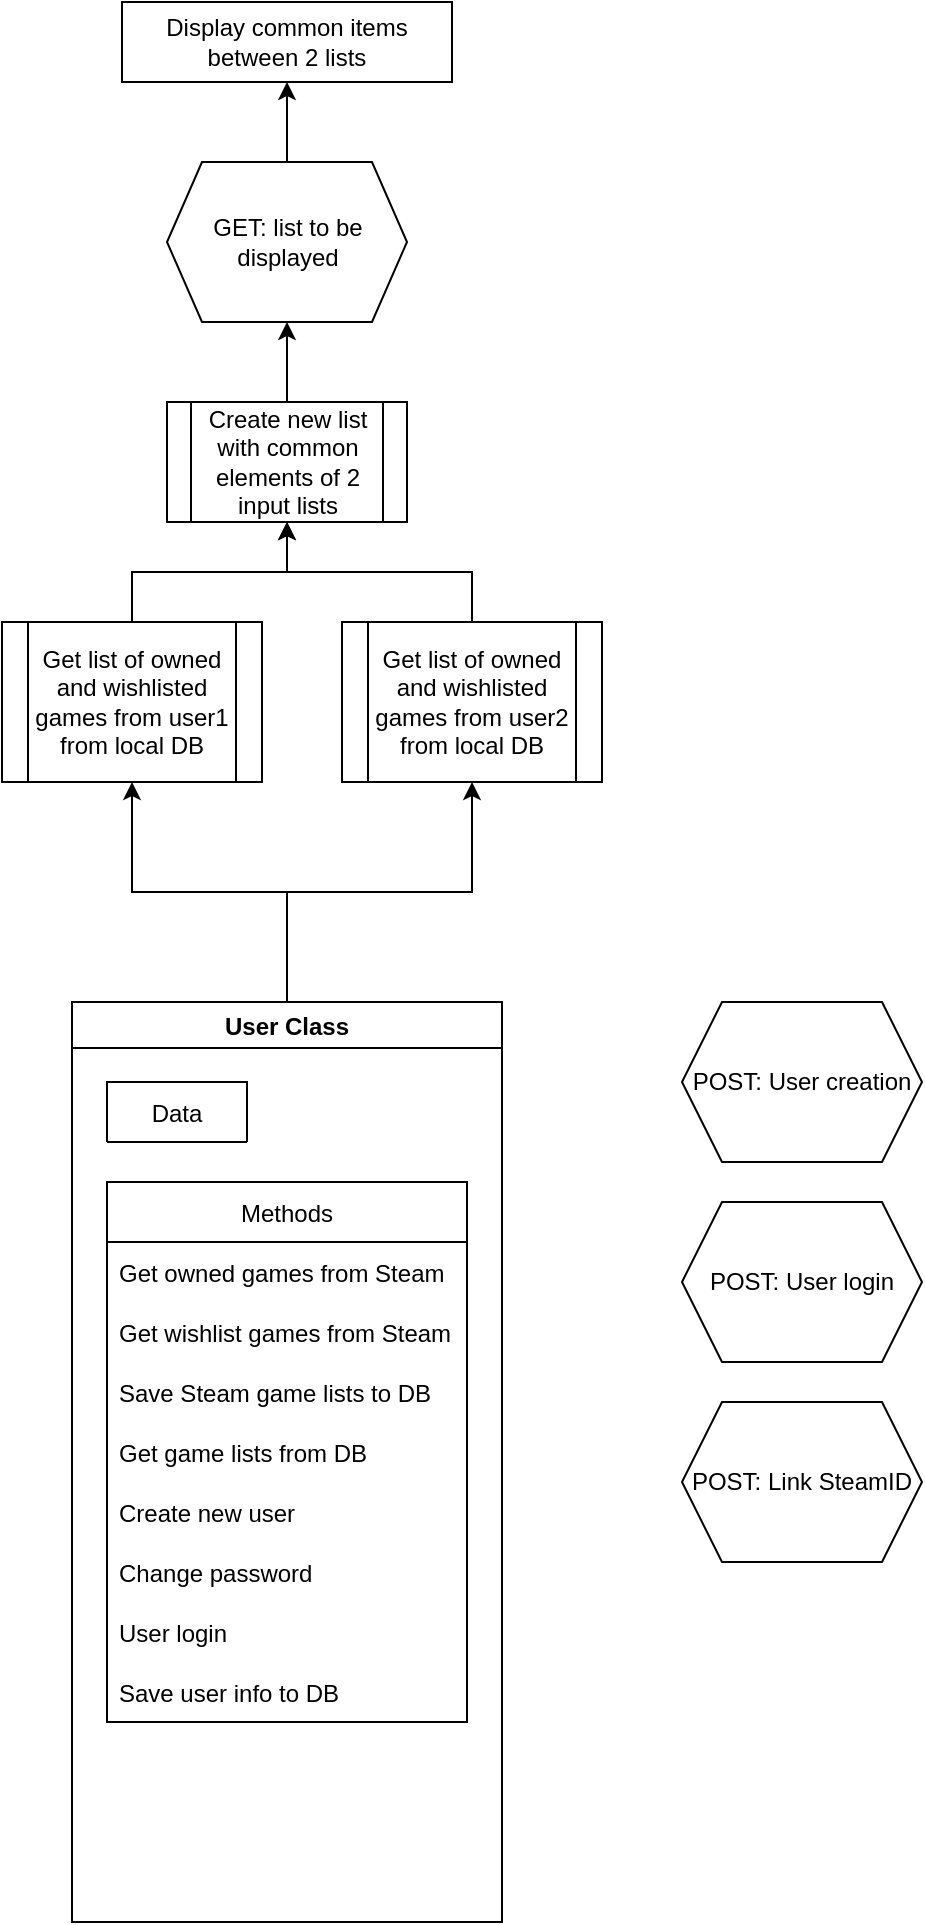 <mxfile version="20.0.4" type="github">
  <diagram id="R2lEEEUBdFMjLlhIrx00" name="Page-1">
    <mxGraphModel dx="1161" dy="683" grid="1" gridSize="10" guides="1" tooltips="1" connect="1" arrows="1" fold="1" page="1" pageScale="1" pageWidth="850" pageHeight="1100" math="0" shadow="0" extFonts="Permanent Marker^https://fonts.googleapis.com/css?family=Permanent+Marker">
      <root>
        <mxCell id="0" />
        <mxCell id="1" parent="0" />
        <mxCell id="OAqiOE6Jfy4MYUeo2c9U-1" value="Display common items between 2 lists" style="rounded=0;whiteSpace=wrap;html=1;" vertex="1" parent="1">
          <mxGeometry x="330" y="30" width="165" height="40" as="geometry" />
        </mxCell>
        <mxCell id="OAqiOE6Jfy4MYUeo2c9U-4" value="GET: list to be displayed" style="shape=hexagon;perimeter=hexagonPerimeter2;whiteSpace=wrap;html=1;fixedSize=1;size=17.5;" vertex="1" parent="1">
          <mxGeometry x="352.5" y="110" width="120" height="80" as="geometry" />
        </mxCell>
        <mxCell id="OAqiOE6Jfy4MYUeo2c9U-5" value="" style="endArrow=classic;html=1;rounded=0;exitX=0.5;exitY=0;exitDx=0;exitDy=0;" edge="1" parent="1" source="OAqiOE6Jfy4MYUeo2c9U-4" target="OAqiOE6Jfy4MYUeo2c9U-1">
          <mxGeometry width="50" height="50" relative="1" as="geometry">
            <mxPoint x="400" y="330" as="sourcePoint" />
            <mxPoint x="450" y="280" as="targetPoint" />
          </mxGeometry>
        </mxCell>
        <mxCell id="OAqiOE6Jfy4MYUeo2c9U-6" value="Create new list with common elements of 2 input lists" style="shape=process;whiteSpace=wrap;html=1;backgroundOutline=1;" vertex="1" parent="1">
          <mxGeometry x="352.5" y="230" width="120" height="60" as="geometry" />
        </mxCell>
        <mxCell id="OAqiOE6Jfy4MYUeo2c9U-7" value="" style="endArrow=classic;html=1;rounded=0;entryX=0.5;entryY=1;entryDx=0;entryDy=0;exitX=0.5;exitY=0;exitDx=0;exitDy=0;" edge="1" parent="1" source="OAqiOE6Jfy4MYUeo2c9U-6" target="OAqiOE6Jfy4MYUeo2c9U-4">
          <mxGeometry width="50" height="50" relative="1" as="geometry">
            <mxPoint x="400" y="310" as="sourcePoint" />
            <mxPoint x="450" y="260" as="targetPoint" />
          </mxGeometry>
        </mxCell>
        <mxCell id="OAqiOE6Jfy4MYUeo2c9U-11" value="" style="edgeStyle=orthogonalEdgeStyle;rounded=0;orthogonalLoop=1;jettySize=auto;html=1;" edge="1" parent="1" source="OAqiOE6Jfy4MYUeo2c9U-8" target="OAqiOE6Jfy4MYUeo2c9U-6">
          <mxGeometry relative="1" as="geometry" />
        </mxCell>
        <mxCell id="OAqiOE6Jfy4MYUeo2c9U-8" value="Get list of owned and wishlisted games from user1 from local DB" style="shape=process;whiteSpace=wrap;html=1;backgroundOutline=1;" vertex="1" parent="1">
          <mxGeometry x="270" y="340" width="130" height="80" as="geometry" />
        </mxCell>
        <mxCell id="OAqiOE6Jfy4MYUeo2c9U-12" value="" style="edgeStyle=orthogonalEdgeStyle;rounded=0;orthogonalLoop=1;jettySize=auto;html=1;" edge="1" parent="1" source="OAqiOE6Jfy4MYUeo2c9U-9" target="OAqiOE6Jfy4MYUeo2c9U-6">
          <mxGeometry relative="1" as="geometry" />
        </mxCell>
        <mxCell id="OAqiOE6Jfy4MYUeo2c9U-9" value="Get list of owned and wishlisted games from user2 from local DB" style="shape=process;whiteSpace=wrap;html=1;backgroundOutline=1;" vertex="1" parent="1">
          <mxGeometry x="440" y="340" width="130" height="80" as="geometry" />
        </mxCell>
        <mxCell id="OAqiOE6Jfy4MYUeo2c9U-14" value="" style="edgeStyle=orthogonalEdgeStyle;rounded=0;orthogonalLoop=1;jettySize=auto;html=1;" edge="1" parent="1" source="OAqiOE6Jfy4MYUeo2c9U-13" target="OAqiOE6Jfy4MYUeo2c9U-9">
          <mxGeometry relative="1" as="geometry" />
        </mxCell>
        <mxCell id="OAqiOE6Jfy4MYUeo2c9U-13" value="User Class" style="swimlane;" vertex="1" parent="1">
          <mxGeometry x="305" y="530" width="215" height="460" as="geometry">
            <mxRectangle x="325" y="510" width="140" height="30" as="alternateBounds" />
          </mxGeometry>
        </mxCell>
        <mxCell id="OAqiOE6Jfy4MYUeo2c9U-19" value="Data" style="swimlane;fontStyle=0;childLayout=stackLayout;horizontal=1;startSize=30;horizontalStack=0;resizeParent=1;resizeParentMax=0;resizeLast=0;collapsible=1;marginBottom=0;" vertex="1" collapsed="1" parent="OAqiOE6Jfy4MYUeo2c9U-13">
          <mxGeometry x="17.5" y="40" width="70" height="30" as="geometry">
            <mxRectangle x="17.5" y="40" width="140" height="120" as="alternateBounds" />
          </mxGeometry>
        </mxCell>
        <mxCell id="OAqiOE6Jfy4MYUeo2c9U-20" value="UserID   " style="text;strokeColor=none;fillColor=none;align=left;verticalAlign=middle;spacingLeft=4;spacingRight=4;overflow=hidden;points=[[0,0.5],[1,0.5]];portConstraint=eastwest;rotatable=0;" vertex="1" parent="OAqiOE6Jfy4MYUeo2c9U-19">
          <mxGeometry y="30" width="140" height="30" as="geometry" />
        </mxCell>
        <mxCell id="OAqiOE6Jfy4MYUeo2c9U-21" value="Username" style="text;strokeColor=none;fillColor=none;align=left;verticalAlign=middle;spacingLeft=4;spacingRight=4;overflow=hidden;points=[[0,0.5],[1,0.5]];portConstraint=eastwest;rotatable=0;" vertex="1" parent="OAqiOE6Jfy4MYUeo2c9U-19">
          <mxGeometry y="60" width="140" height="30" as="geometry" />
        </mxCell>
        <mxCell id="OAqiOE6Jfy4MYUeo2c9U-22" value="SteamID" style="text;strokeColor=none;fillColor=none;align=left;verticalAlign=middle;spacingLeft=4;spacingRight=4;overflow=hidden;points=[[0,0.5],[1,0.5]];portConstraint=eastwest;rotatable=0;" vertex="1" parent="OAqiOE6Jfy4MYUeo2c9U-19">
          <mxGeometry y="90" width="140" height="30" as="geometry" />
        </mxCell>
        <mxCell id="OAqiOE6Jfy4MYUeo2c9U-23" value="Methods" style="swimlane;fontStyle=0;childLayout=stackLayout;horizontal=1;startSize=30;horizontalStack=0;resizeParent=1;resizeParentMax=0;resizeLast=0;collapsible=1;marginBottom=0;" vertex="1" parent="OAqiOE6Jfy4MYUeo2c9U-13">
          <mxGeometry x="17.5" y="90" width="180" height="270" as="geometry" />
        </mxCell>
        <mxCell id="OAqiOE6Jfy4MYUeo2c9U-24" value="Get owned games from Steam" style="text;strokeColor=none;fillColor=none;align=left;verticalAlign=middle;spacingLeft=4;spacingRight=4;overflow=hidden;points=[[0,0.5],[1,0.5]];portConstraint=eastwest;rotatable=0;" vertex="1" parent="OAqiOE6Jfy4MYUeo2c9U-23">
          <mxGeometry y="30" width="180" height="30" as="geometry" />
        </mxCell>
        <mxCell id="OAqiOE6Jfy4MYUeo2c9U-25" value="Get wishlist games from Steam" style="text;strokeColor=none;fillColor=none;align=left;verticalAlign=middle;spacingLeft=4;spacingRight=4;overflow=hidden;points=[[0,0.5],[1,0.5]];portConstraint=eastwest;rotatable=0;" vertex="1" parent="OAqiOE6Jfy4MYUeo2c9U-23">
          <mxGeometry y="60" width="180" height="30" as="geometry" />
        </mxCell>
        <mxCell id="OAqiOE6Jfy4MYUeo2c9U-26" value="Save Steam game lists to DB" style="text;strokeColor=none;fillColor=none;align=left;verticalAlign=middle;spacingLeft=4;spacingRight=4;overflow=hidden;points=[[0,0.5],[1,0.5]];portConstraint=eastwest;rotatable=0;" vertex="1" parent="OAqiOE6Jfy4MYUeo2c9U-23">
          <mxGeometry y="90" width="180" height="30" as="geometry" />
        </mxCell>
        <mxCell id="OAqiOE6Jfy4MYUeo2c9U-27" value="Get game lists from DB" style="text;strokeColor=none;fillColor=none;align=left;verticalAlign=middle;spacingLeft=4;spacingRight=4;overflow=hidden;points=[[0,0.5],[1,0.5]];portConstraint=eastwest;rotatable=0;" vertex="1" parent="OAqiOE6Jfy4MYUeo2c9U-23">
          <mxGeometry y="120" width="180" height="30" as="geometry" />
        </mxCell>
        <mxCell id="OAqiOE6Jfy4MYUeo2c9U-28" value="Create new user" style="text;strokeColor=none;fillColor=none;align=left;verticalAlign=middle;spacingLeft=4;spacingRight=4;overflow=hidden;points=[[0,0.5],[1,0.5]];portConstraint=eastwest;rotatable=0;" vertex="1" parent="OAqiOE6Jfy4MYUeo2c9U-23">
          <mxGeometry y="150" width="180" height="30" as="geometry" />
        </mxCell>
        <mxCell id="OAqiOE6Jfy4MYUeo2c9U-29" value="Change password" style="text;strokeColor=none;fillColor=none;align=left;verticalAlign=middle;spacingLeft=4;spacingRight=4;overflow=hidden;points=[[0,0.5],[1,0.5]];portConstraint=eastwest;rotatable=0;" vertex="1" parent="OAqiOE6Jfy4MYUeo2c9U-23">
          <mxGeometry y="180" width="180" height="30" as="geometry" />
        </mxCell>
        <mxCell id="OAqiOE6Jfy4MYUeo2c9U-30" value="User login" style="text;strokeColor=none;fillColor=none;align=left;verticalAlign=middle;spacingLeft=4;spacingRight=4;overflow=hidden;points=[[0,0.5],[1,0.5]];portConstraint=eastwest;rotatable=0;" vertex="1" parent="OAqiOE6Jfy4MYUeo2c9U-23">
          <mxGeometry y="210" width="180" height="30" as="geometry" />
        </mxCell>
        <mxCell id="OAqiOE6Jfy4MYUeo2c9U-31" value="Save user info to DB" style="text;strokeColor=none;fillColor=none;align=left;verticalAlign=middle;spacingLeft=4;spacingRight=4;overflow=hidden;points=[[0,0.5],[1,0.5]];portConstraint=eastwest;rotatable=0;" vertex="1" parent="OAqiOE6Jfy4MYUeo2c9U-23">
          <mxGeometry y="240" width="180" height="30" as="geometry" />
        </mxCell>
        <mxCell id="OAqiOE6Jfy4MYUeo2c9U-15" value="" style="edgeStyle=orthogonalEdgeStyle;rounded=0;orthogonalLoop=1;jettySize=auto;html=1;entryX=0.5;entryY=1;entryDx=0;entryDy=0;" edge="1" parent="1" source="OAqiOE6Jfy4MYUeo2c9U-13" target="OAqiOE6Jfy4MYUeo2c9U-8">
          <mxGeometry relative="1" as="geometry" />
        </mxCell>
        <mxCell id="OAqiOE6Jfy4MYUeo2c9U-33" value="POST: User creation" style="shape=hexagon;perimeter=hexagonPerimeter2;whiteSpace=wrap;html=1;fixedSize=1;" vertex="1" parent="1">
          <mxGeometry x="610" y="530" width="120" height="80" as="geometry" />
        </mxCell>
        <mxCell id="OAqiOE6Jfy4MYUeo2c9U-34" value="POST: User login" style="shape=hexagon;perimeter=hexagonPerimeter2;whiteSpace=wrap;html=1;fixedSize=1;" vertex="1" parent="1">
          <mxGeometry x="610" y="630" width="120" height="80" as="geometry" />
        </mxCell>
        <mxCell id="OAqiOE6Jfy4MYUeo2c9U-35" value="POST: Link SteamID" style="shape=hexagon;perimeter=hexagonPerimeter2;whiteSpace=wrap;html=1;fixedSize=1;" vertex="1" parent="1">
          <mxGeometry x="610" y="730" width="120" height="80" as="geometry" />
        </mxCell>
      </root>
    </mxGraphModel>
  </diagram>
</mxfile>
